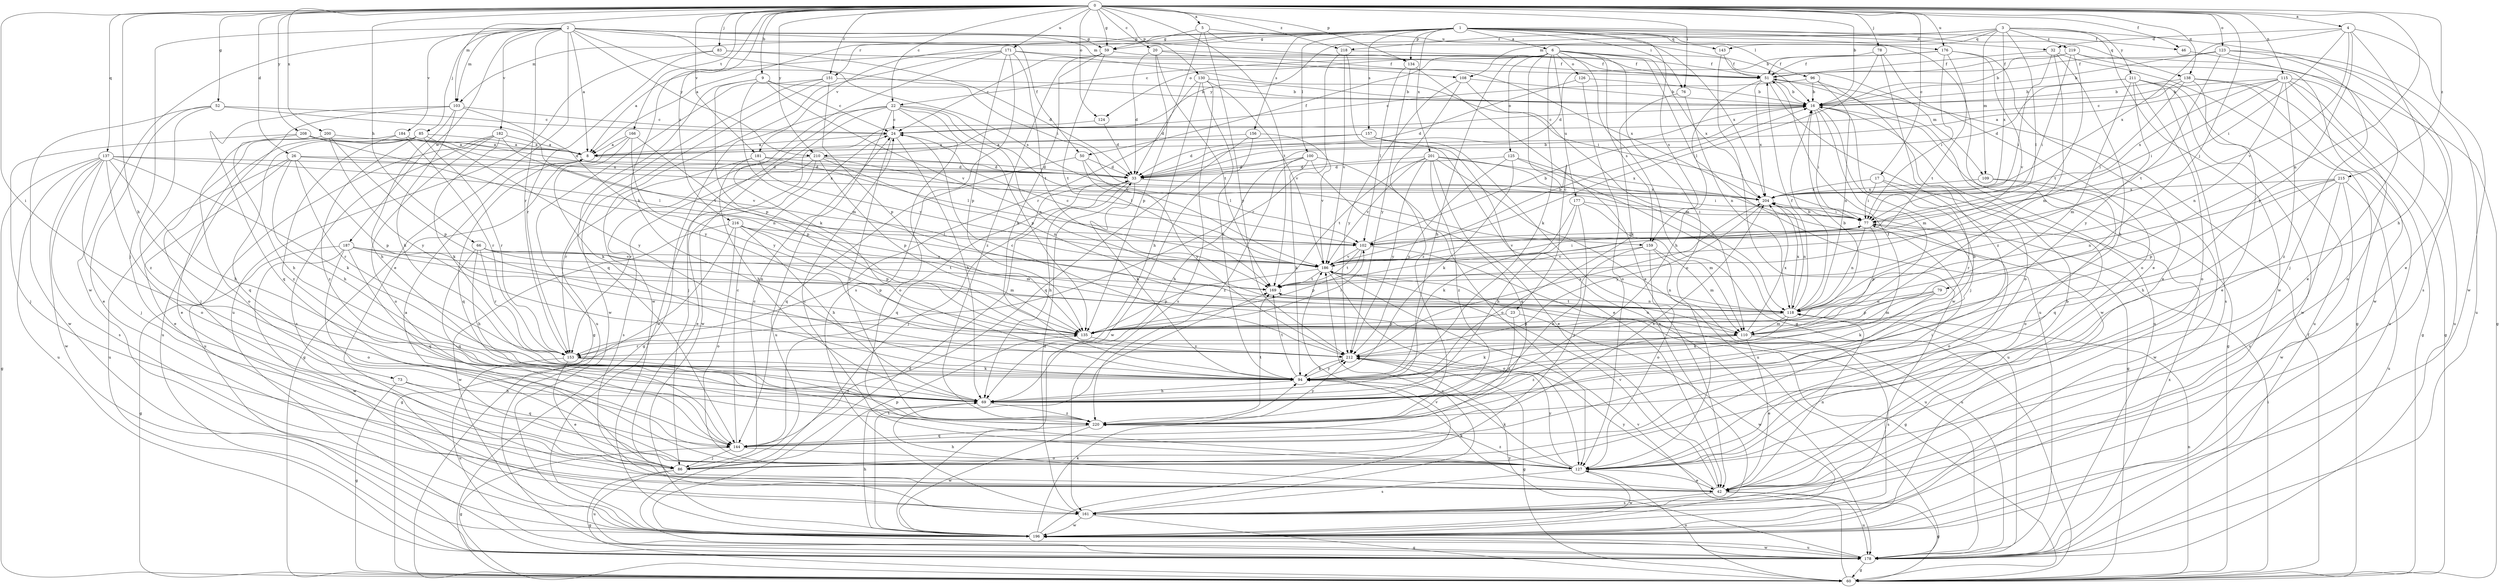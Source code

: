 strict digraph  {
0;
1;
2;
3;
4;
5;
6;
8;
9;
16;
17;
20;
22;
23;
24;
26;
32;
33;
42;
46;
50;
51;
52;
59;
60;
66;
69;
73;
76;
77;
78;
79;
83;
85;
86;
94;
96;
100;
102;
103;
108;
109;
110;
115;
118;
123;
124;
125;
126;
127;
130;
134;
135;
137;
138;
143;
144;
151;
153;
156;
157;
159;
161;
166;
169;
171;
176;
177;
178;
181;
182;
184;
186;
187;
196;
200;
201;
204;
208;
210;
211;
212;
215;
216;
218;
219;
220;
0 -> 4  [label=a];
0 -> 5  [label=a];
0 -> 9  [label=b];
0 -> 16  [label=b];
0 -> 17  [label=c];
0 -> 20  [label=c];
0 -> 22  [label=c];
0 -> 26  [label=d];
0 -> 46  [label=f];
0 -> 52  [label=g];
0 -> 59  [label=g];
0 -> 66  [label=h];
0 -> 69  [label=h];
0 -> 73  [label=i];
0 -> 76  [label=i];
0 -> 78  [label=j];
0 -> 79  [label=j];
0 -> 83  [label=j];
0 -> 94  [label=k];
0 -> 103  [label=m];
0 -> 115  [label=n];
0 -> 118  [label=n];
0 -> 123  [label=o];
0 -> 124  [label=o];
0 -> 130  [label=p];
0 -> 134  [label=p];
0 -> 137  [label=q];
0 -> 138  [label=q];
0 -> 151  [label=r];
0 -> 166  [label=t];
0 -> 169  [label=t];
0 -> 171  [label=u];
0 -> 176  [label=u];
0 -> 181  [label=v];
0 -> 200  [label=x];
0 -> 208  [label=y];
0 -> 210  [label=y];
0 -> 215  [label=z];
0 -> 216  [label=z];
0 -> 218  [label=z];
1 -> 6  [label=a];
1 -> 8  [label=a];
1 -> 32  [label=d];
1 -> 42  [label=e];
1 -> 46  [label=f];
1 -> 59  [label=g];
1 -> 76  [label=i];
1 -> 96  [label=l];
1 -> 100  [label=l];
1 -> 103  [label=m];
1 -> 134  [label=p];
1 -> 138  [label=q];
1 -> 143  [label=q];
1 -> 151  [label=r];
1 -> 156  [label=s];
1 -> 157  [label=s];
1 -> 159  [label=s];
1 -> 181  [label=v];
1 -> 201  [label=x];
1 -> 204  [label=x];
2 -> 8  [label=a];
2 -> 42  [label=e];
2 -> 50  [label=f];
2 -> 59  [label=g];
2 -> 77  [label=i];
2 -> 85  [label=j];
2 -> 86  [label=j];
2 -> 103  [label=m];
2 -> 108  [label=m];
2 -> 134  [label=p];
2 -> 153  [label=r];
2 -> 159  [label=s];
2 -> 182  [label=v];
2 -> 184  [label=v];
2 -> 187  [label=w];
2 -> 196  [label=w];
2 -> 210  [label=y];
3 -> 42  [label=e];
3 -> 102  [label=l];
3 -> 108  [label=m];
3 -> 109  [label=m];
3 -> 143  [label=q];
3 -> 196  [label=w];
3 -> 204  [label=x];
3 -> 210  [label=y];
3 -> 211  [label=y];
3 -> 218  [label=z];
3 -> 219  [label=z];
4 -> 32  [label=d];
4 -> 69  [label=h];
4 -> 77  [label=i];
4 -> 186  [label=v];
4 -> 196  [label=w];
4 -> 204  [label=x];
4 -> 212  [label=y];
5 -> 16  [label=b];
5 -> 59  [label=g];
5 -> 153  [label=r];
5 -> 176  [label=u];
5 -> 212  [label=y];
6 -> 22  [label=c];
6 -> 23  [label=c];
6 -> 50  [label=f];
6 -> 60  [label=g];
6 -> 69  [label=h];
6 -> 94  [label=k];
6 -> 109  [label=m];
6 -> 124  [label=o];
6 -> 125  [label=o];
6 -> 126  [label=o];
6 -> 127  [label=o];
6 -> 159  [label=s];
6 -> 177  [label=u];
6 -> 178  [label=u];
6 -> 204  [label=x];
8 -> 33  [label=d];
8 -> 144  [label=q];
9 -> 16  [label=b];
9 -> 24  [label=c];
9 -> 110  [label=m];
9 -> 135  [label=p];
9 -> 144  [label=q];
9 -> 186  [label=v];
16 -> 24  [label=c];
16 -> 60  [label=g];
16 -> 77  [label=i];
16 -> 86  [label=j];
16 -> 110  [label=m];
17 -> 77  [label=i];
17 -> 144  [label=q];
17 -> 153  [label=r];
17 -> 204  [label=x];
20 -> 33  [label=d];
20 -> 51  [label=f];
20 -> 135  [label=p];
20 -> 169  [label=t];
20 -> 204  [label=x];
22 -> 24  [label=c];
22 -> 60  [label=g];
22 -> 86  [label=j];
22 -> 118  [label=n];
22 -> 127  [label=o];
22 -> 135  [label=p];
22 -> 178  [label=u];
22 -> 186  [label=v];
22 -> 196  [label=w];
23 -> 135  [label=p];
23 -> 196  [label=w];
23 -> 220  [label=z];
24 -> 8  [label=a];
24 -> 69  [label=h];
24 -> 220  [label=z];
26 -> 33  [label=d];
26 -> 42  [label=e];
26 -> 69  [label=h];
26 -> 135  [label=p];
26 -> 153  [label=r];
26 -> 178  [label=u];
26 -> 204  [label=x];
32 -> 51  [label=f];
32 -> 60  [label=g];
32 -> 69  [label=h];
32 -> 77  [label=i];
32 -> 110  [label=m];
33 -> 16  [label=b];
33 -> 69  [label=h];
33 -> 77  [label=i];
33 -> 86  [label=j];
33 -> 94  [label=k];
33 -> 144  [label=q];
33 -> 204  [label=x];
42 -> 16  [label=b];
42 -> 60  [label=g];
42 -> 69  [label=h];
42 -> 94  [label=k];
42 -> 118  [label=n];
42 -> 161  [label=s];
42 -> 178  [label=u];
42 -> 186  [label=v];
42 -> 212  [label=y];
46 -> 42  [label=e];
50 -> 33  [label=d];
50 -> 102  [label=l];
50 -> 144  [label=q];
50 -> 212  [label=y];
51 -> 16  [label=b];
51 -> 69  [label=h];
51 -> 178  [label=u];
51 -> 196  [label=w];
51 -> 204  [label=x];
52 -> 24  [label=c];
52 -> 42  [label=e];
52 -> 169  [label=t];
52 -> 196  [label=w];
52 -> 220  [label=z];
59 -> 24  [label=c];
59 -> 51  [label=f];
59 -> 94  [label=k];
59 -> 169  [label=t];
59 -> 220  [label=z];
60 -> 51  [label=f];
60 -> 77  [label=i];
60 -> 118  [label=n];
60 -> 127  [label=o];
60 -> 186  [label=v];
66 -> 69  [label=h];
66 -> 110  [label=m];
66 -> 144  [label=q];
66 -> 153  [label=r];
66 -> 169  [label=t];
66 -> 186  [label=v];
69 -> 16  [label=b];
69 -> 220  [label=z];
73 -> 60  [label=g];
73 -> 69  [label=h];
73 -> 144  [label=q];
76 -> 94  [label=k];
76 -> 118  [label=n];
77 -> 102  [label=l];
77 -> 118  [label=n];
77 -> 127  [label=o];
77 -> 135  [label=p];
77 -> 186  [label=v];
78 -> 51  [label=f];
78 -> 102  [label=l];
78 -> 127  [label=o];
78 -> 220  [label=z];
79 -> 94  [label=k];
79 -> 110  [label=m];
79 -> 118  [label=n];
79 -> 135  [label=p];
83 -> 33  [label=d];
83 -> 51  [label=f];
83 -> 153  [label=r];
83 -> 178  [label=u];
85 -> 8  [label=a];
85 -> 42  [label=e];
85 -> 144  [label=q];
85 -> 153  [label=r];
85 -> 212  [label=y];
85 -> 220  [label=z];
86 -> 8  [label=a];
86 -> 24  [label=c];
86 -> 60  [label=g];
86 -> 135  [label=p];
86 -> 178  [label=u];
94 -> 51  [label=f];
94 -> 69  [label=h];
94 -> 169  [label=t];
94 -> 212  [label=y];
96 -> 16  [label=b];
96 -> 24  [label=c];
96 -> 118  [label=n];
96 -> 127  [label=o];
100 -> 33  [label=d];
100 -> 42  [label=e];
100 -> 69  [label=h];
100 -> 94  [label=k];
100 -> 127  [label=o];
100 -> 220  [label=z];
102 -> 16  [label=b];
102 -> 135  [label=p];
102 -> 169  [label=t];
102 -> 178  [label=u];
102 -> 186  [label=v];
103 -> 24  [label=c];
103 -> 69  [label=h];
103 -> 94  [label=k];
103 -> 144  [label=q];
103 -> 178  [label=u];
103 -> 212  [label=y];
108 -> 16  [label=b];
108 -> 110  [label=m];
108 -> 212  [label=y];
108 -> 220  [label=z];
109 -> 127  [label=o];
109 -> 196  [label=w];
109 -> 204  [label=x];
110 -> 42  [label=e];
110 -> 94  [label=k];
110 -> 153  [label=r];
110 -> 161  [label=s];
110 -> 204  [label=x];
110 -> 220  [label=z];
115 -> 8  [label=a];
115 -> 16  [label=b];
115 -> 60  [label=g];
115 -> 77  [label=i];
115 -> 118  [label=n];
115 -> 127  [label=o];
115 -> 178  [label=u];
115 -> 204  [label=x];
115 -> 220  [label=z];
118 -> 16  [label=b];
118 -> 51  [label=f];
118 -> 94  [label=k];
118 -> 110  [label=m];
118 -> 135  [label=p];
118 -> 169  [label=t];
118 -> 204  [label=x];
123 -> 16  [label=b];
123 -> 51  [label=f];
123 -> 86  [label=j];
123 -> 161  [label=s];
123 -> 169  [label=t];
123 -> 178  [label=u];
124 -> 33  [label=d];
124 -> 196  [label=w];
125 -> 33  [label=d];
125 -> 60  [label=g];
125 -> 94  [label=k];
125 -> 178  [label=u];
125 -> 212  [label=y];
126 -> 16  [label=b];
126 -> 33  [label=d];
126 -> 127  [label=o];
127 -> 24  [label=c];
127 -> 42  [label=e];
127 -> 94  [label=k];
127 -> 161  [label=s];
127 -> 196  [label=w];
127 -> 212  [label=y];
127 -> 220  [label=z];
130 -> 16  [label=b];
130 -> 33  [label=d];
130 -> 69  [label=h];
130 -> 94  [label=k];
130 -> 161  [label=s];
130 -> 186  [label=v];
134 -> 42  [label=e];
134 -> 102  [label=l];
134 -> 212  [label=y];
135 -> 16  [label=b];
135 -> 102  [label=l];
135 -> 212  [label=y];
137 -> 33  [label=d];
137 -> 60  [label=g];
137 -> 69  [label=h];
137 -> 86  [label=j];
137 -> 94  [label=k];
137 -> 102  [label=l];
137 -> 127  [label=o];
137 -> 161  [label=s];
137 -> 178  [label=u];
137 -> 196  [label=w];
138 -> 16  [label=b];
138 -> 24  [label=c];
138 -> 42  [label=e];
138 -> 60  [label=g];
138 -> 102  [label=l];
138 -> 178  [label=u];
143 -> 51  [label=f];
143 -> 196  [label=w];
144 -> 24  [label=c];
144 -> 60  [label=g];
144 -> 77  [label=i];
144 -> 86  [label=j];
144 -> 127  [label=o];
144 -> 204  [label=x];
151 -> 16  [label=b];
151 -> 60  [label=g];
151 -> 135  [label=p];
151 -> 178  [label=u];
151 -> 196  [label=w];
153 -> 42  [label=e];
153 -> 94  [label=k];
153 -> 178  [label=u];
153 -> 220  [label=z];
156 -> 8  [label=a];
156 -> 144  [label=q];
156 -> 186  [label=v];
156 -> 196  [label=w];
157 -> 8  [label=a];
157 -> 33  [label=d];
157 -> 42  [label=e];
157 -> 161  [label=s];
159 -> 69  [label=h];
159 -> 110  [label=m];
159 -> 127  [label=o];
159 -> 178  [label=u];
159 -> 186  [label=v];
161 -> 33  [label=d];
161 -> 60  [label=g];
161 -> 186  [label=v];
161 -> 196  [label=w];
166 -> 8  [label=a];
166 -> 60  [label=g];
166 -> 94  [label=k];
166 -> 135  [label=p];
166 -> 212  [label=y];
169 -> 118  [label=n];
171 -> 8  [label=a];
171 -> 51  [label=f];
171 -> 77  [label=i];
171 -> 94  [label=k];
171 -> 135  [label=p];
171 -> 161  [label=s];
171 -> 169  [label=t];
171 -> 196  [label=w];
176 -> 33  [label=d];
176 -> 42  [label=e];
176 -> 51  [label=f];
176 -> 77  [label=i];
176 -> 169  [label=t];
176 -> 186  [label=v];
177 -> 69  [label=h];
177 -> 77  [label=i];
177 -> 86  [label=j];
177 -> 94  [label=k];
177 -> 110  [label=m];
178 -> 33  [label=d];
178 -> 60  [label=g];
178 -> 196  [label=w];
178 -> 204  [label=x];
178 -> 212  [label=y];
181 -> 33  [label=d];
181 -> 69  [label=h];
181 -> 102  [label=l];
181 -> 153  [label=r];
181 -> 186  [label=v];
182 -> 8  [label=a];
182 -> 94  [label=k];
182 -> 127  [label=o];
182 -> 161  [label=s];
182 -> 178  [label=u];
182 -> 186  [label=v];
184 -> 8  [label=a];
184 -> 33  [label=d];
184 -> 86  [label=j];
184 -> 153  [label=r];
184 -> 220  [label=z];
186 -> 16  [label=b];
186 -> 24  [label=c];
186 -> 60  [label=g];
186 -> 77  [label=i];
186 -> 118  [label=n];
186 -> 127  [label=o];
186 -> 135  [label=p];
186 -> 169  [label=t];
187 -> 60  [label=g];
187 -> 118  [label=n];
187 -> 127  [label=o];
187 -> 135  [label=p];
187 -> 144  [label=q];
187 -> 186  [label=v];
187 -> 196  [label=w];
196 -> 69  [label=h];
196 -> 94  [label=k];
196 -> 169  [label=t];
196 -> 178  [label=u];
196 -> 186  [label=v];
200 -> 8  [label=a];
200 -> 127  [label=o];
200 -> 135  [label=p];
200 -> 212  [label=y];
201 -> 33  [label=d];
201 -> 118  [label=n];
201 -> 144  [label=q];
201 -> 169  [label=t];
201 -> 178  [label=u];
201 -> 186  [label=v];
201 -> 204  [label=x];
201 -> 212  [label=y];
201 -> 220  [label=z];
204 -> 77  [label=i];
204 -> 118  [label=n];
204 -> 212  [label=y];
208 -> 8  [label=a];
208 -> 69  [label=h];
208 -> 86  [label=j];
208 -> 118  [label=n];
208 -> 204  [label=x];
210 -> 33  [label=d];
210 -> 42  [label=e];
210 -> 102  [label=l];
210 -> 118  [label=n];
210 -> 135  [label=p];
210 -> 153  [label=r];
210 -> 161  [label=s];
211 -> 16  [label=b];
211 -> 33  [label=d];
211 -> 110  [label=m];
211 -> 127  [label=o];
211 -> 161  [label=s];
211 -> 178  [label=u];
211 -> 196  [label=w];
211 -> 212  [label=y];
212 -> 24  [label=c];
212 -> 60  [label=g];
212 -> 94  [label=k];
212 -> 204  [label=x];
215 -> 69  [label=h];
215 -> 118  [label=n];
215 -> 135  [label=p];
215 -> 161  [label=s];
215 -> 178  [label=u];
215 -> 196  [label=w];
215 -> 204  [label=x];
216 -> 60  [label=g];
216 -> 69  [label=h];
216 -> 102  [label=l];
216 -> 110  [label=m];
216 -> 127  [label=o];
216 -> 135  [label=p];
216 -> 196  [label=w];
218 -> 51  [label=f];
218 -> 153  [label=r];
218 -> 178  [label=u];
218 -> 186  [label=v];
219 -> 16  [label=b];
219 -> 51  [label=f];
219 -> 60  [label=g];
219 -> 77  [label=i];
219 -> 169  [label=t];
219 -> 196  [label=w];
220 -> 144  [label=q];
220 -> 169  [label=t];
220 -> 196  [label=w];
220 -> 212  [label=y];
}

